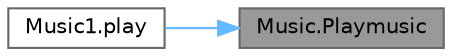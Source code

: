 digraph "Music.Playmusic"
{
 // LATEX_PDF_SIZE
  bgcolor="transparent";
  edge [fontname=Helvetica,fontsize=10,labelfontname=Helvetica,labelfontsize=10];
  node [fontname=Helvetica,fontsize=10,shape=box,height=0.2,width=0.4];
  rankdir="RL";
  Node1 [id="Node000001",label="Music.Playmusic",height=0.2,width=0.4,color="gray40", fillcolor="grey60", style="filled", fontcolor="black",tooltip="Reanuda la reproducción de la música si está pausada."];
  Node1 -> Node2 [id="edge1_Node000001_Node000002",dir="back",color="steelblue1",style="solid",tooltip=" "];
  Node2 [id="Node000002",label="Music1.play",height=0.2,width=0.4,color="grey40", fillcolor="white", style="filled",URL="$class_music1.html#a4bf1558cbb41a567e4060ed5b1aa990b",tooltip="reanudar la musica"];
}
